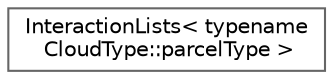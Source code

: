 digraph "Graphical Class Hierarchy"
{
 // LATEX_PDF_SIZE
  bgcolor="transparent";
  edge [fontname=Helvetica,fontsize=10,labelfontname=Helvetica,labelfontsize=10];
  node [fontname=Helvetica,fontsize=10,shape=box,height=0.2,width=0.4];
  rankdir="LR";
  Node0 [id="Node000000",label="InteractionLists\< typename\l CloudType::parcelType \>",height=0.2,width=0.4,color="grey40", fillcolor="white", style="filled",URL="$classFoam_1_1InteractionLists.html",tooltip=" "];
}
